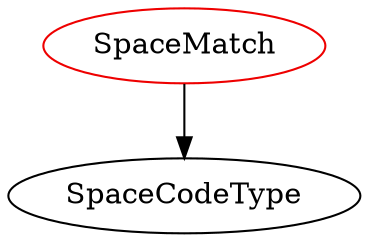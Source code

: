 digraph spacematch{
SpaceMatch -> SpaceCodeType;
SpaceMatch	[shape=oval, color=red2, label="SpaceMatch"];
}
